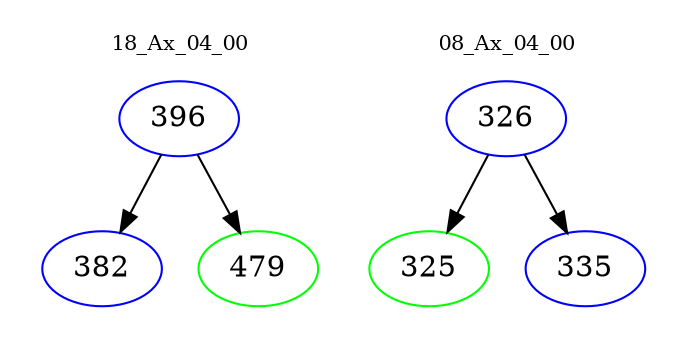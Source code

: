 digraph{
subgraph cluster_0 {
color = white
label = "18_Ax_04_00";
fontsize=10;
T0_396 [label="396", color="blue"]
T0_396 -> T0_382 [color="black"]
T0_382 [label="382", color="blue"]
T0_396 -> T0_479 [color="black"]
T0_479 [label="479", color="green"]
}
subgraph cluster_1 {
color = white
label = "08_Ax_04_00";
fontsize=10;
T1_326 [label="326", color="blue"]
T1_326 -> T1_325 [color="black"]
T1_325 [label="325", color="green"]
T1_326 -> T1_335 [color="black"]
T1_335 [label="335", color="blue"]
}
}
